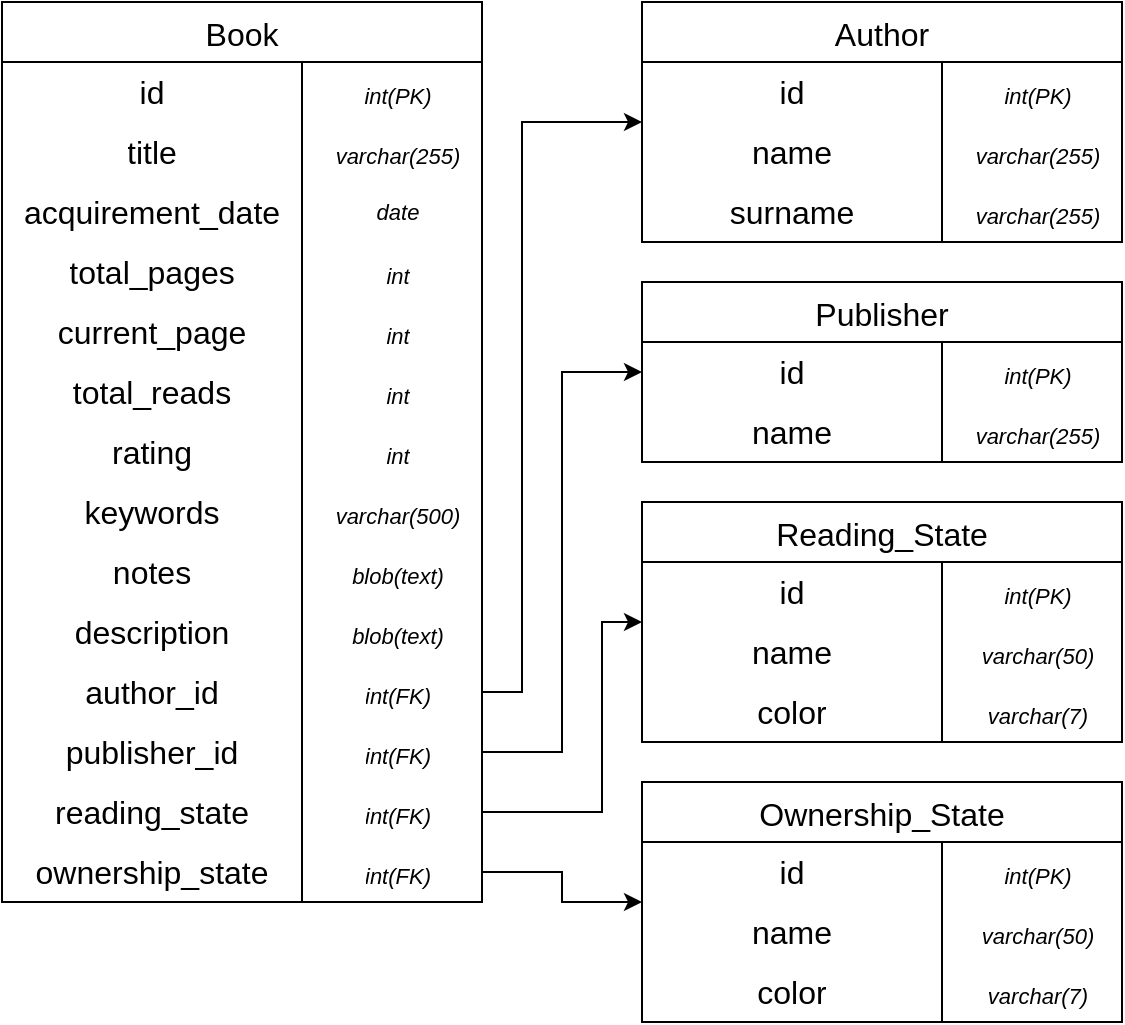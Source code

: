 <mxfile version="26.0.5">
  <diagram id="C5RBs43oDa-KdzZeNtuy" name="Page-1">
    <mxGraphModel dx="958" dy="546" grid="1" gridSize="10" guides="1" tooltips="1" connect="1" arrows="1" fold="1" page="1" pageScale="1" pageWidth="827" pageHeight="1169" math="0" shadow="0">
      <root>
        <mxCell id="WIyWlLk6GJQsqaUBKTNV-0" />
        <mxCell id="WIyWlLk6GJQsqaUBKTNV-1" parent="WIyWlLk6GJQsqaUBKTNV-0" />
        <mxCell id="BmmVdBG9Hnoh0K_bWPQg-0" value="Book" style="shape=table;startSize=30;container=1;collapsible=0;childLayout=tableLayout;fixedRows=1;rowLines=0;fontStyle=0;strokeColor=default;fontSize=16;" parent="WIyWlLk6GJQsqaUBKTNV-1" vertex="1">
          <mxGeometry x="80" y="160" width="240" height="450" as="geometry" />
        </mxCell>
        <mxCell id="BmmVdBG9Hnoh0K_bWPQg-1" value="" style="shape=tableRow;horizontal=0;startSize=0;swimlaneHead=0;swimlaneBody=0;top=0;left=0;bottom=0;right=0;collapsible=0;dropTarget=0;fillColor=none;points=[[0,0.5],[1,0.5]];portConstraint=eastwest;strokeColor=inherit;fontSize=16;" parent="BmmVdBG9Hnoh0K_bWPQg-0" vertex="1">
          <mxGeometry y="30" width="240" height="30" as="geometry" />
        </mxCell>
        <mxCell id="BmmVdBG9Hnoh0K_bWPQg-2" value="id" style="shape=partialRectangle;html=1;whiteSpace=wrap;connectable=0;fillColor=none;top=0;left=0;bottom=0;right=0;overflow=hidden;pointerEvents=1;strokeColor=inherit;fontSize=16;" parent="BmmVdBG9Hnoh0K_bWPQg-1" vertex="1">
          <mxGeometry width="150" height="30" as="geometry">
            <mxRectangle width="150" height="30" as="alternateBounds" />
          </mxGeometry>
        </mxCell>
        <mxCell id="BmmVdBG9Hnoh0K_bWPQg-3" value="&lt;font style=&quot;font-size: 11px;&quot;&gt;&lt;i&gt;int(PK)&lt;/i&gt;&lt;/font&gt;" style="shape=partialRectangle;html=1;whiteSpace=wrap;connectable=0;fillColor=none;top=0;left=0;bottom=0;right=0;align=center;spacingLeft=6;overflow=hidden;strokeColor=inherit;fontSize=16;" parent="BmmVdBG9Hnoh0K_bWPQg-1" vertex="1">
          <mxGeometry x="150" width="90" height="30" as="geometry">
            <mxRectangle width="90" height="30" as="alternateBounds" />
          </mxGeometry>
        </mxCell>
        <mxCell id="BmmVdBG9Hnoh0K_bWPQg-4" value="" style="shape=tableRow;horizontal=0;startSize=0;swimlaneHead=0;swimlaneBody=0;top=0;left=0;bottom=0;right=0;collapsible=0;dropTarget=0;fillColor=none;points=[[0,0.5],[1,0.5]];portConstraint=eastwest;strokeColor=inherit;fontSize=16;" parent="BmmVdBG9Hnoh0K_bWPQg-0" vertex="1">
          <mxGeometry y="60" width="240" height="30" as="geometry" />
        </mxCell>
        <mxCell id="BmmVdBG9Hnoh0K_bWPQg-5" value="title" style="shape=partialRectangle;html=1;whiteSpace=wrap;connectable=0;fillColor=none;top=0;left=0;bottom=0;right=0;overflow=hidden;strokeColor=inherit;fontSize=16;" parent="BmmVdBG9Hnoh0K_bWPQg-4" vertex="1">
          <mxGeometry width="150" height="30" as="geometry">
            <mxRectangle width="150" height="30" as="alternateBounds" />
          </mxGeometry>
        </mxCell>
        <mxCell id="BmmVdBG9Hnoh0K_bWPQg-6" value="&lt;font style=&quot;line-height: 100%; font-size: 11px;&quot;&gt;&lt;i&gt;varchar(255)&lt;/i&gt;&lt;/font&gt;" style="shape=partialRectangle;html=1;whiteSpace=wrap;connectable=0;fillColor=none;top=0;left=0;bottom=0;right=0;align=center;spacingLeft=6;overflow=hidden;strokeColor=inherit;fontSize=16;" parent="BmmVdBG9Hnoh0K_bWPQg-4" vertex="1">
          <mxGeometry x="150" width="90" height="30" as="geometry">
            <mxRectangle width="90" height="30" as="alternateBounds" />
          </mxGeometry>
        </mxCell>
        <mxCell id="BmmVdBG9Hnoh0K_bWPQg-25" value="" style="shape=tableRow;horizontal=0;startSize=0;swimlaneHead=0;swimlaneBody=0;top=0;left=0;bottom=0;right=0;collapsible=0;dropTarget=0;fillColor=none;points=[[0,0.5],[1,0.5]];portConstraint=eastwest;strokeColor=inherit;fontSize=16;" parent="BmmVdBG9Hnoh0K_bWPQg-0" vertex="1">
          <mxGeometry y="90" width="240" height="30" as="geometry" />
        </mxCell>
        <mxCell id="BmmVdBG9Hnoh0K_bWPQg-26" value="acquirement_date" style="shape=partialRectangle;html=1;whiteSpace=wrap;connectable=0;fillColor=none;top=0;left=0;bottom=0;right=0;overflow=hidden;pointerEvents=1;strokeColor=inherit;fontSize=16;" parent="BmmVdBG9Hnoh0K_bWPQg-25" vertex="1">
          <mxGeometry width="150" height="30" as="geometry">
            <mxRectangle width="150" height="30" as="alternateBounds" />
          </mxGeometry>
        </mxCell>
        <mxCell id="BmmVdBG9Hnoh0K_bWPQg-27" value="date" style="shape=partialRectangle;html=1;whiteSpace=wrap;connectable=0;fillColor=none;top=0;left=0;bottom=0;right=0;align=center;spacingLeft=6;overflow=hidden;strokeColor=inherit;horizontal=1;labelPosition=center;verticalLabelPosition=middle;verticalAlign=middle;spacing=0;fontStyle=2;fontSize=11;" parent="BmmVdBG9Hnoh0K_bWPQg-25" vertex="1">
          <mxGeometry x="150" width="90" height="30" as="geometry">
            <mxRectangle width="90" height="30" as="alternateBounds" />
          </mxGeometry>
        </mxCell>
        <mxCell id="BmmVdBG9Hnoh0K_bWPQg-28" value="" style="shape=tableRow;horizontal=0;startSize=0;swimlaneHead=0;swimlaneBody=0;top=0;left=0;bottom=0;right=0;collapsible=0;dropTarget=0;fillColor=none;points=[[0,0.5],[1,0.5]];portConstraint=eastwest;strokeColor=inherit;fontSize=16;" parent="BmmVdBG9Hnoh0K_bWPQg-0" vertex="1">
          <mxGeometry y="120" width="240" height="30" as="geometry" />
        </mxCell>
        <mxCell id="BmmVdBG9Hnoh0K_bWPQg-29" value="total_pages" style="shape=partialRectangle;html=1;whiteSpace=wrap;connectable=0;fillColor=none;top=0;left=0;bottom=0;right=0;overflow=hidden;pointerEvents=1;strokeColor=inherit;fontSize=16;" parent="BmmVdBG9Hnoh0K_bWPQg-28" vertex="1">
          <mxGeometry width="150" height="30" as="geometry">
            <mxRectangle width="150" height="30" as="alternateBounds" />
          </mxGeometry>
        </mxCell>
        <mxCell id="BmmVdBG9Hnoh0K_bWPQg-30" value="&lt;span style=&quot;font-size: 11px;&quot;&gt;&lt;i&gt;int&lt;/i&gt;&lt;/span&gt;" style="shape=partialRectangle;html=1;whiteSpace=wrap;connectable=0;fillColor=none;top=0;left=0;bottom=0;right=0;align=center;spacingLeft=6;overflow=hidden;strokeColor=inherit;fontSize=16;" parent="BmmVdBG9Hnoh0K_bWPQg-28" vertex="1">
          <mxGeometry x="150" width="90" height="30" as="geometry">
            <mxRectangle width="90" height="30" as="alternateBounds" />
          </mxGeometry>
        </mxCell>
        <mxCell id="0TIt2a20SSgYnjcfacMC-19" value="" style="shape=tableRow;horizontal=0;startSize=0;swimlaneHead=0;swimlaneBody=0;top=0;left=0;bottom=0;right=0;collapsible=0;dropTarget=0;fillColor=none;points=[[0,0.5],[1,0.5]];portConstraint=eastwest;strokeColor=inherit;fontSize=16;" parent="BmmVdBG9Hnoh0K_bWPQg-0" vertex="1">
          <mxGeometry y="150" width="240" height="30" as="geometry" />
        </mxCell>
        <mxCell id="0TIt2a20SSgYnjcfacMC-20" value="current_page" style="shape=partialRectangle;html=1;whiteSpace=wrap;connectable=0;fillColor=none;top=0;left=0;bottom=0;right=0;overflow=hidden;pointerEvents=1;strokeColor=inherit;fontSize=16;" parent="0TIt2a20SSgYnjcfacMC-19" vertex="1">
          <mxGeometry width="150" height="30" as="geometry">
            <mxRectangle width="150" height="30" as="alternateBounds" />
          </mxGeometry>
        </mxCell>
        <mxCell id="0TIt2a20SSgYnjcfacMC-21" value="&lt;span style=&quot;font-size: 11px;&quot;&gt;&lt;i&gt;int&lt;/i&gt;&lt;/span&gt;" style="shape=partialRectangle;html=1;whiteSpace=wrap;connectable=0;fillColor=none;top=0;left=0;bottom=0;right=0;align=center;spacingLeft=6;overflow=hidden;strokeColor=inherit;fontSize=16;" parent="0TIt2a20SSgYnjcfacMC-19" vertex="1">
          <mxGeometry x="150" width="90" height="30" as="geometry">
            <mxRectangle width="90" height="30" as="alternateBounds" />
          </mxGeometry>
        </mxCell>
        <mxCell id="0TIt2a20SSgYnjcfacMC-33" value="" style="shape=tableRow;horizontal=0;startSize=0;swimlaneHead=0;swimlaneBody=0;top=0;left=0;bottom=0;right=0;collapsible=0;dropTarget=0;fillColor=none;points=[[0,0.5],[1,0.5]];portConstraint=eastwest;strokeColor=inherit;fontSize=16;" parent="BmmVdBG9Hnoh0K_bWPQg-0" vertex="1">
          <mxGeometry y="180" width="240" height="30" as="geometry" />
        </mxCell>
        <mxCell id="0TIt2a20SSgYnjcfacMC-34" value="total_reads" style="shape=partialRectangle;html=1;whiteSpace=wrap;connectable=0;fillColor=none;top=0;left=0;bottom=0;right=0;overflow=hidden;pointerEvents=1;strokeColor=inherit;fontSize=16;" parent="0TIt2a20SSgYnjcfacMC-33" vertex="1">
          <mxGeometry width="150" height="30" as="geometry">
            <mxRectangle width="150" height="30" as="alternateBounds" />
          </mxGeometry>
        </mxCell>
        <mxCell id="0TIt2a20SSgYnjcfacMC-35" value="&lt;span style=&quot;font-size: 11px;&quot;&gt;&lt;i&gt;int&lt;/i&gt;&lt;/span&gt;" style="shape=partialRectangle;html=1;whiteSpace=wrap;connectable=0;fillColor=none;top=0;left=0;bottom=0;right=0;align=center;spacingLeft=6;overflow=hidden;strokeColor=inherit;fontSize=16;" parent="0TIt2a20SSgYnjcfacMC-33" vertex="1">
          <mxGeometry x="150" width="90" height="30" as="geometry">
            <mxRectangle width="90" height="30" as="alternateBounds" />
          </mxGeometry>
        </mxCell>
        <mxCell id="d-KpZCWHNOxSqZJzW0CA-3" value="" style="shape=tableRow;horizontal=0;startSize=0;swimlaneHead=0;swimlaneBody=0;top=0;left=0;bottom=0;right=0;collapsible=0;dropTarget=0;fillColor=none;points=[[0,0.5],[1,0.5]];portConstraint=eastwest;strokeColor=inherit;fontSize=16;" parent="BmmVdBG9Hnoh0K_bWPQg-0" vertex="1">
          <mxGeometry y="210" width="240" height="30" as="geometry" />
        </mxCell>
        <mxCell id="d-KpZCWHNOxSqZJzW0CA-4" value="rating" style="shape=partialRectangle;html=1;whiteSpace=wrap;connectable=0;fillColor=none;top=0;left=0;bottom=0;right=0;overflow=hidden;pointerEvents=1;strokeColor=inherit;fontSize=16;" parent="d-KpZCWHNOxSqZJzW0CA-3" vertex="1">
          <mxGeometry width="150" height="30" as="geometry">
            <mxRectangle width="150" height="30" as="alternateBounds" />
          </mxGeometry>
        </mxCell>
        <mxCell id="d-KpZCWHNOxSqZJzW0CA-5" value="&lt;span style=&quot;font-size: 11px;&quot;&gt;&lt;i&gt;int&lt;/i&gt;&lt;/span&gt;" style="shape=partialRectangle;html=1;whiteSpace=wrap;connectable=0;fillColor=none;top=0;left=0;bottom=0;right=0;align=center;spacingLeft=6;overflow=hidden;strokeColor=inherit;fontSize=16;" parent="d-KpZCWHNOxSqZJzW0CA-3" vertex="1">
          <mxGeometry x="150" width="90" height="30" as="geometry">
            <mxRectangle width="90" height="30" as="alternateBounds" />
          </mxGeometry>
        </mxCell>
        <mxCell id="0TIt2a20SSgYnjcfacMC-25" value="" style="shape=tableRow;horizontal=0;startSize=0;swimlaneHead=0;swimlaneBody=0;top=0;left=0;bottom=0;right=0;collapsible=0;dropTarget=0;fillColor=none;points=[[0,0.5],[1,0.5]];portConstraint=eastwest;strokeColor=inherit;fontSize=16;" parent="BmmVdBG9Hnoh0K_bWPQg-0" vertex="1">
          <mxGeometry y="240" width="240" height="30" as="geometry" />
        </mxCell>
        <mxCell id="0TIt2a20SSgYnjcfacMC-26" value="keywords" style="shape=partialRectangle;html=1;whiteSpace=wrap;connectable=0;fillColor=none;top=0;left=0;bottom=0;right=0;overflow=hidden;pointerEvents=1;strokeColor=inherit;fontSize=16;" parent="0TIt2a20SSgYnjcfacMC-25" vertex="1">
          <mxGeometry width="150" height="30" as="geometry">
            <mxRectangle width="150" height="30" as="alternateBounds" />
          </mxGeometry>
        </mxCell>
        <mxCell id="0TIt2a20SSgYnjcfacMC-27" value="&lt;span style=&quot;font-size: 11px;&quot;&gt;&lt;i&gt;varchar(500)&lt;/i&gt;&lt;/span&gt;" style="shape=partialRectangle;html=1;whiteSpace=wrap;connectable=0;fillColor=none;top=0;left=0;bottom=0;right=0;align=center;spacingLeft=6;overflow=hidden;strokeColor=inherit;fontSize=16;" parent="0TIt2a20SSgYnjcfacMC-25" vertex="1">
          <mxGeometry x="150" width="90" height="30" as="geometry">
            <mxRectangle width="90" height="30" as="alternateBounds" />
          </mxGeometry>
        </mxCell>
        <mxCell id="d-KpZCWHNOxSqZJzW0CA-0" value="" style="shape=tableRow;horizontal=0;startSize=0;swimlaneHead=0;swimlaneBody=0;top=0;left=0;bottom=0;right=0;collapsible=0;dropTarget=0;fillColor=none;points=[[0,0.5],[1,0.5]];portConstraint=eastwest;strokeColor=inherit;fontSize=16;" parent="BmmVdBG9Hnoh0K_bWPQg-0" vertex="1">
          <mxGeometry y="270" width="240" height="30" as="geometry" />
        </mxCell>
        <mxCell id="d-KpZCWHNOxSqZJzW0CA-1" value="notes" style="shape=partialRectangle;html=1;whiteSpace=wrap;connectable=0;fillColor=none;top=0;left=0;bottom=0;right=0;overflow=hidden;pointerEvents=1;strokeColor=inherit;fontSize=16;" parent="d-KpZCWHNOxSqZJzW0CA-0" vertex="1">
          <mxGeometry width="150" height="30" as="geometry">
            <mxRectangle width="150" height="30" as="alternateBounds" />
          </mxGeometry>
        </mxCell>
        <mxCell id="d-KpZCWHNOxSqZJzW0CA-2" value="&lt;span style=&quot;font-size: 11px;&quot;&gt;&lt;i&gt;blob(text)&lt;/i&gt;&lt;/span&gt;" style="shape=partialRectangle;html=1;whiteSpace=wrap;connectable=0;fillColor=none;top=0;left=0;bottom=0;right=0;align=center;spacingLeft=6;overflow=hidden;strokeColor=inherit;fontSize=16;" parent="d-KpZCWHNOxSqZJzW0CA-0" vertex="1">
          <mxGeometry x="150" width="90" height="30" as="geometry">
            <mxRectangle width="90" height="30" as="alternateBounds" />
          </mxGeometry>
        </mxCell>
        <mxCell id="0TIt2a20SSgYnjcfacMC-30" value="" style="shape=tableRow;horizontal=0;startSize=0;swimlaneHead=0;swimlaneBody=0;top=0;left=0;bottom=0;right=0;collapsible=0;dropTarget=0;fillColor=none;points=[[0,0.5],[1,0.5]];portConstraint=eastwest;strokeColor=inherit;fontSize=16;" parent="BmmVdBG9Hnoh0K_bWPQg-0" vertex="1">
          <mxGeometry y="300" width="240" height="30" as="geometry" />
        </mxCell>
        <mxCell id="0TIt2a20SSgYnjcfacMC-31" value="description" style="shape=partialRectangle;html=1;whiteSpace=wrap;connectable=0;fillColor=none;top=0;left=0;bottom=0;right=0;overflow=hidden;pointerEvents=1;strokeColor=inherit;fontSize=16;" parent="0TIt2a20SSgYnjcfacMC-30" vertex="1">
          <mxGeometry width="150" height="30" as="geometry">
            <mxRectangle width="150" height="30" as="alternateBounds" />
          </mxGeometry>
        </mxCell>
        <mxCell id="0TIt2a20SSgYnjcfacMC-32" value="&lt;span style=&quot;font-size: 11px;&quot;&gt;&lt;i&gt;blob(text)&lt;/i&gt;&lt;/span&gt;" style="shape=partialRectangle;html=1;whiteSpace=wrap;connectable=0;fillColor=none;top=0;left=0;bottom=0;right=0;align=center;spacingLeft=6;overflow=hidden;strokeColor=inherit;fontSize=16;" parent="0TIt2a20SSgYnjcfacMC-30" vertex="1">
          <mxGeometry x="150" width="90" height="30" as="geometry">
            <mxRectangle width="90" height="30" as="alternateBounds" />
          </mxGeometry>
        </mxCell>
        <mxCell id="BmmVdBG9Hnoh0K_bWPQg-10" value="" style="shape=tableRow;horizontal=0;startSize=0;swimlaneHead=0;swimlaneBody=0;top=0;left=0;bottom=0;right=0;collapsible=0;dropTarget=0;fillColor=none;points=[[0,0.5],[1,0.5]];portConstraint=eastwest;strokeColor=inherit;fontSize=16;" parent="BmmVdBG9Hnoh0K_bWPQg-0" vertex="1">
          <mxGeometry y="330" width="240" height="30" as="geometry" />
        </mxCell>
        <mxCell id="BmmVdBG9Hnoh0K_bWPQg-11" value="author_id" style="shape=partialRectangle;html=1;whiteSpace=wrap;connectable=0;fillColor=none;top=0;left=0;bottom=0;right=0;overflow=hidden;pointerEvents=1;strokeColor=inherit;fontSize=16;" parent="BmmVdBG9Hnoh0K_bWPQg-10" vertex="1">
          <mxGeometry width="150" height="30" as="geometry">
            <mxRectangle width="150" height="30" as="alternateBounds" />
          </mxGeometry>
        </mxCell>
        <mxCell id="BmmVdBG9Hnoh0K_bWPQg-12" value="&lt;span style=&quot;font-size: 11px;&quot;&gt;&lt;i&gt;int(FK)&lt;/i&gt;&lt;/span&gt;" style="shape=partialRectangle;html=1;whiteSpace=wrap;connectable=0;fillColor=none;top=0;left=0;bottom=0;right=0;align=center;spacingLeft=6;overflow=hidden;strokeColor=inherit;fontSize=16;" parent="BmmVdBG9Hnoh0K_bWPQg-10" vertex="1">
          <mxGeometry x="150" width="90" height="30" as="geometry">
            <mxRectangle width="90" height="30" as="alternateBounds" />
          </mxGeometry>
        </mxCell>
        <mxCell id="BmmVdBG9Hnoh0K_bWPQg-47" value="" style="shape=tableRow;horizontal=0;startSize=0;swimlaneHead=0;swimlaneBody=0;top=0;left=0;bottom=0;right=0;collapsible=0;dropTarget=0;fillColor=none;points=[[0,0.5],[1,0.5]];portConstraint=eastwest;strokeColor=inherit;fontSize=16;" parent="BmmVdBG9Hnoh0K_bWPQg-0" vertex="1">
          <mxGeometry y="360" width="240" height="30" as="geometry" />
        </mxCell>
        <mxCell id="BmmVdBG9Hnoh0K_bWPQg-48" value="publisher_id" style="shape=partialRectangle;html=1;whiteSpace=wrap;connectable=0;fillColor=none;top=0;left=0;bottom=0;right=0;overflow=hidden;pointerEvents=1;strokeColor=inherit;fontSize=16;" parent="BmmVdBG9Hnoh0K_bWPQg-47" vertex="1">
          <mxGeometry width="150" height="30" as="geometry">
            <mxRectangle width="150" height="30" as="alternateBounds" />
          </mxGeometry>
        </mxCell>
        <mxCell id="BmmVdBG9Hnoh0K_bWPQg-49" value="&lt;span style=&quot;font-size: 11px;&quot;&gt;&lt;i&gt;int(FK)&lt;/i&gt;&lt;/span&gt;" style="shape=partialRectangle;html=1;whiteSpace=wrap;connectable=0;fillColor=none;top=0;left=0;bottom=0;right=0;align=center;spacingLeft=6;overflow=hidden;strokeColor=inherit;fontSize=16;" parent="BmmVdBG9Hnoh0K_bWPQg-47" vertex="1">
          <mxGeometry x="150" width="90" height="30" as="geometry">
            <mxRectangle width="90" height="30" as="alternateBounds" />
          </mxGeometry>
        </mxCell>
        <mxCell id="QoAVSWAL-9y2Xfi0LNZZ-0" value="" style="shape=tableRow;horizontal=0;startSize=0;swimlaneHead=0;swimlaneBody=0;top=0;left=0;bottom=0;right=0;collapsible=0;dropTarget=0;fillColor=none;points=[[0,0.5],[1,0.5]];portConstraint=eastwest;strokeColor=inherit;fontSize=16;" parent="BmmVdBG9Hnoh0K_bWPQg-0" vertex="1">
          <mxGeometry y="390" width="240" height="30" as="geometry" />
        </mxCell>
        <mxCell id="QoAVSWAL-9y2Xfi0LNZZ-1" value="reading_state" style="shape=partialRectangle;html=1;whiteSpace=wrap;connectable=0;fillColor=none;top=0;left=0;bottom=0;right=0;overflow=hidden;pointerEvents=1;strokeColor=inherit;fontSize=16;" parent="QoAVSWAL-9y2Xfi0LNZZ-0" vertex="1">
          <mxGeometry width="150" height="30" as="geometry">
            <mxRectangle width="150" height="30" as="alternateBounds" />
          </mxGeometry>
        </mxCell>
        <mxCell id="QoAVSWAL-9y2Xfi0LNZZ-2" value="&lt;span style=&quot;font-size: 11px;&quot;&gt;&lt;i&gt;int(FK)&lt;/i&gt;&lt;/span&gt;" style="shape=partialRectangle;html=1;whiteSpace=wrap;connectable=0;fillColor=none;top=0;left=0;bottom=0;right=0;align=center;spacingLeft=6;overflow=hidden;strokeColor=inherit;fontSize=16;" parent="QoAVSWAL-9y2Xfi0LNZZ-0" vertex="1">
          <mxGeometry x="150" width="90" height="30" as="geometry">
            <mxRectangle width="90" height="30" as="alternateBounds" />
          </mxGeometry>
        </mxCell>
        <mxCell id="yW8Poy6Iak20q5tQlsHa-0" value="" style="shape=tableRow;horizontal=0;startSize=0;swimlaneHead=0;swimlaneBody=0;top=0;left=0;bottom=0;right=0;collapsible=0;dropTarget=0;fillColor=none;points=[[0,0.5],[1,0.5]];portConstraint=eastwest;strokeColor=inherit;fontSize=16;" vertex="1" parent="BmmVdBG9Hnoh0K_bWPQg-0">
          <mxGeometry y="420" width="240" height="30" as="geometry" />
        </mxCell>
        <mxCell id="yW8Poy6Iak20q5tQlsHa-1" value="ownership_state" style="shape=partialRectangle;html=1;whiteSpace=wrap;connectable=0;fillColor=none;top=0;left=0;bottom=0;right=0;overflow=hidden;pointerEvents=1;strokeColor=inherit;fontSize=16;" vertex="1" parent="yW8Poy6Iak20q5tQlsHa-0">
          <mxGeometry width="150" height="30" as="geometry">
            <mxRectangle width="150" height="30" as="alternateBounds" />
          </mxGeometry>
        </mxCell>
        <mxCell id="yW8Poy6Iak20q5tQlsHa-2" value="&lt;span style=&quot;font-size: 11px;&quot;&gt;&lt;i&gt;int(FK)&lt;/i&gt;&lt;/span&gt;" style="shape=partialRectangle;html=1;whiteSpace=wrap;connectable=0;fillColor=none;top=0;left=0;bottom=0;right=0;align=center;spacingLeft=6;overflow=hidden;strokeColor=inherit;fontSize=16;" vertex="1" parent="yW8Poy6Iak20q5tQlsHa-0">
          <mxGeometry x="150" width="90" height="30" as="geometry">
            <mxRectangle width="90" height="30" as="alternateBounds" />
          </mxGeometry>
        </mxCell>
        <mxCell id="BmmVdBG9Hnoh0K_bWPQg-13" value="Author" style="shape=table;startSize=30;container=1;collapsible=0;childLayout=tableLayout;fixedRows=1;rowLines=0;fontStyle=0;strokeColor=default;fontSize=16;" parent="WIyWlLk6GJQsqaUBKTNV-1" vertex="1">
          <mxGeometry x="400" y="160" width="240" height="120" as="geometry" />
        </mxCell>
        <mxCell id="BmmVdBG9Hnoh0K_bWPQg-14" value="" style="shape=tableRow;horizontal=0;startSize=0;swimlaneHead=0;swimlaneBody=0;top=0;left=0;bottom=0;right=0;collapsible=0;dropTarget=0;fillColor=none;points=[[0,0.5],[1,0.5]];portConstraint=eastwest;strokeColor=inherit;fontSize=16;" parent="BmmVdBG9Hnoh0K_bWPQg-13" vertex="1">
          <mxGeometry y="30" width="240" height="30" as="geometry" />
        </mxCell>
        <mxCell id="BmmVdBG9Hnoh0K_bWPQg-15" value="id" style="shape=partialRectangle;html=1;whiteSpace=wrap;connectable=0;fillColor=none;top=0;left=0;bottom=0;right=0;overflow=hidden;pointerEvents=1;strokeColor=inherit;fontSize=16;" parent="BmmVdBG9Hnoh0K_bWPQg-14" vertex="1">
          <mxGeometry width="150" height="30" as="geometry">
            <mxRectangle width="150" height="30" as="alternateBounds" />
          </mxGeometry>
        </mxCell>
        <mxCell id="BmmVdBG9Hnoh0K_bWPQg-16" value="&lt;font style=&quot;font-size: 11px;&quot;&gt;&lt;i&gt;int&lt;/i&gt;&lt;/font&gt;&lt;i style=&quot;font-size: 11px; background-color: transparent; color: light-dark(rgb(0, 0, 0), rgb(255, 255, 255));&quot;&gt;(PK)&lt;/i&gt;" style="shape=partialRectangle;html=1;whiteSpace=wrap;connectable=0;fillColor=none;top=0;left=0;bottom=0;right=0;align=center;spacingLeft=6;overflow=hidden;strokeColor=inherit;fontSize=16;" parent="BmmVdBG9Hnoh0K_bWPQg-14" vertex="1">
          <mxGeometry x="150" width="90" height="30" as="geometry">
            <mxRectangle width="90" height="30" as="alternateBounds" />
          </mxGeometry>
        </mxCell>
        <mxCell id="BmmVdBG9Hnoh0K_bWPQg-17" value="" style="shape=tableRow;horizontal=0;startSize=0;swimlaneHead=0;swimlaneBody=0;top=0;left=0;bottom=0;right=0;collapsible=0;dropTarget=0;fillColor=none;points=[[0,0.5],[1,0.5]];portConstraint=eastwest;strokeColor=inherit;fontSize=16;" parent="BmmVdBG9Hnoh0K_bWPQg-13" vertex="1">
          <mxGeometry y="60" width="240" height="30" as="geometry" />
        </mxCell>
        <mxCell id="BmmVdBG9Hnoh0K_bWPQg-18" value="name" style="shape=partialRectangle;html=1;whiteSpace=wrap;connectable=0;fillColor=none;top=0;left=0;bottom=0;right=0;overflow=hidden;strokeColor=inherit;fontSize=16;" parent="BmmVdBG9Hnoh0K_bWPQg-17" vertex="1">
          <mxGeometry width="150" height="30" as="geometry">
            <mxRectangle width="150" height="30" as="alternateBounds" />
          </mxGeometry>
        </mxCell>
        <mxCell id="BmmVdBG9Hnoh0K_bWPQg-19" value="&lt;font style=&quot;line-height: 100%; font-size: 11px;&quot;&gt;&lt;i&gt;varchar(255)&lt;/i&gt;&lt;/font&gt;" style="shape=partialRectangle;html=1;whiteSpace=wrap;connectable=0;fillColor=none;top=0;left=0;bottom=0;right=0;align=center;spacingLeft=6;overflow=hidden;strokeColor=inherit;fontSize=16;" parent="BmmVdBG9Hnoh0K_bWPQg-17" vertex="1">
          <mxGeometry x="150" width="90" height="30" as="geometry">
            <mxRectangle width="90" height="30" as="alternateBounds" />
          </mxGeometry>
        </mxCell>
        <mxCell id="BmmVdBG9Hnoh0K_bWPQg-50" value="" style="shape=tableRow;horizontal=0;startSize=0;swimlaneHead=0;swimlaneBody=0;top=0;left=0;bottom=0;right=0;collapsible=0;dropTarget=0;fillColor=none;points=[[0,0.5],[1,0.5]];portConstraint=eastwest;strokeColor=inherit;fontSize=16;" parent="BmmVdBG9Hnoh0K_bWPQg-13" vertex="1">
          <mxGeometry y="90" width="240" height="30" as="geometry" />
        </mxCell>
        <mxCell id="BmmVdBG9Hnoh0K_bWPQg-51" value="sur&lt;span style=&quot;background-color: transparent; color: light-dark(rgb(0, 0, 0), rgb(255, 255, 255));&quot;&gt;name&lt;/span&gt;" style="shape=partialRectangle;html=1;whiteSpace=wrap;connectable=0;fillColor=none;top=0;left=0;bottom=0;right=0;overflow=hidden;strokeColor=inherit;fontSize=16;" parent="BmmVdBG9Hnoh0K_bWPQg-50" vertex="1">
          <mxGeometry width="150" height="30" as="geometry">
            <mxRectangle width="150" height="30" as="alternateBounds" />
          </mxGeometry>
        </mxCell>
        <mxCell id="BmmVdBG9Hnoh0K_bWPQg-52" value="&lt;font style=&quot;line-height: 100%; font-size: 11px;&quot;&gt;&lt;i&gt;varchar(255)&lt;/i&gt;&lt;/font&gt;" style="shape=partialRectangle;html=1;whiteSpace=wrap;connectable=0;fillColor=none;top=0;left=0;bottom=0;right=0;align=center;spacingLeft=6;overflow=hidden;strokeColor=inherit;fontSize=16;" parent="BmmVdBG9Hnoh0K_bWPQg-50" vertex="1">
          <mxGeometry x="150" width="90" height="30" as="geometry">
            <mxRectangle width="90" height="30" as="alternateBounds" />
          </mxGeometry>
        </mxCell>
        <mxCell id="BmmVdBG9Hnoh0K_bWPQg-53" value="Publisher" style="shape=table;startSize=30;container=1;collapsible=0;childLayout=tableLayout;fixedRows=1;rowLines=0;fontStyle=0;strokeColor=default;fontSize=16;" parent="WIyWlLk6GJQsqaUBKTNV-1" vertex="1">
          <mxGeometry x="400" y="300" width="240" height="90" as="geometry" />
        </mxCell>
        <mxCell id="BmmVdBG9Hnoh0K_bWPQg-54" value="" style="shape=tableRow;horizontal=0;startSize=0;swimlaneHead=0;swimlaneBody=0;top=0;left=0;bottom=0;right=0;collapsible=0;dropTarget=0;fillColor=none;points=[[0,0.5],[1,0.5]];portConstraint=eastwest;strokeColor=inherit;fontSize=16;" parent="BmmVdBG9Hnoh0K_bWPQg-53" vertex="1">
          <mxGeometry y="30" width="240" height="30" as="geometry" />
        </mxCell>
        <mxCell id="BmmVdBG9Hnoh0K_bWPQg-55" value="id" style="shape=partialRectangle;html=1;whiteSpace=wrap;connectable=0;fillColor=none;top=0;left=0;bottom=0;right=0;overflow=hidden;pointerEvents=1;strokeColor=inherit;fontSize=16;" parent="BmmVdBG9Hnoh0K_bWPQg-54" vertex="1">
          <mxGeometry width="150" height="30" as="geometry">
            <mxRectangle width="150" height="30" as="alternateBounds" />
          </mxGeometry>
        </mxCell>
        <mxCell id="BmmVdBG9Hnoh0K_bWPQg-56" value="&lt;font style=&quot;font-size: 11px;&quot;&gt;&lt;i&gt;int(PK)&lt;/i&gt;&lt;/font&gt;" style="shape=partialRectangle;html=1;whiteSpace=wrap;connectable=0;fillColor=none;top=0;left=0;bottom=0;right=0;align=center;spacingLeft=6;overflow=hidden;strokeColor=inherit;fontSize=16;" parent="BmmVdBG9Hnoh0K_bWPQg-54" vertex="1">
          <mxGeometry x="150" width="90" height="30" as="geometry">
            <mxRectangle width="90" height="30" as="alternateBounds" />
          </mxGeometry>
        </mxCell>
        <mxCell id="BmmVdBG9Hnoh0K_bWPQg-57" value="" style="shape=tableRow;horizontal=0;startSize=0;swimlaneHead=0;swimlaneBody=0;top=0;left=0;bottom=0;right=0;collapsible=0;dropTarget=0;fillColor=none;points=[[0,0.5],[1,0.5]];portConstraint=eastwest;strokeColor=inherit;fontSize=16;" parent="BmmVdBG9Hnoh0K_bWPQg-53" vertex="1">
          <mxGeometry y="60" width="240" height="30" as="geometry" />
        </mxCell>
        <mxCell id="BmmVdBG9Hnoh0K_bWPQg-58" value="name" style="shape=partialRectangle;html=1;whiteSpace=wrap;connectable=0;fillColor=none;top=0;left=0;bottom=0;right=0;overflow=hidden;strokeColor=inherit;fontSize=16;" parent="BmmVdBG9Hnoh0K_bWPQg-57" vertex="1">
          <mxGeometry width="150" height="30" as="geometry">
            <mxRectangle width="150" height="30" as="alternateBounds" />
          </mxGeometry>
        </mxCell>
        <mxCell id="BmmVdBG9Hnoh0K_bWPQg-59" value="&lt;font style=&quot;line-height: 100%; font-size: 11px;&quot;&gt;&lt;i&gt;varchar(255)&lt;/i&gt;&lt;/font&gt;" style="shape=partialRectangle;html=1;whiteSpace=wrap;connectable=0;fillColor=none;top=0;left=0;bottom=0;right=0;align=center;spacingLeft=6;overflow=hidden;strokeColor=inherit;fontSize=16;" parent="BmmVdBG9Hnoh0K_bWPQg-57" vertex="1">
          <mxGeometry x="150" width="90" height="30" as="geometry">
            <mxRectangle width="90" height="30" as="alternateBounds" />
          </mxGeometry>
        </mxCell>
        <mxCell id="0TIt2a20SSgYnjcfacMC-28" style="edgeStyle=orthogonalEdgeStyle;rounded=0;orthogonalLoop=1;jettySize=auto;html=1;" parent="WIyWlLk6GJQsqaUBKTNV-1" source="BmmVdBG9Hnoh0K_bWPQg-10" target="BmmVdBG9Hnoh0K_bWPQg-13" edge="1">
          <mxGeometry relative="1" as="geometry">
            <Array as="points">
              <mxPoint x="340" y="505" />
              <mxPoint x="340" y="220" />
            </Array>
          </mxGeometry>
        </mxCell>
        <mxCell id="0TIt2a20SSgYnjcfacMC-29" style="edgeStyle=orthogonalEdgeStyle;rounded=0;orthogonalLoop=1;jettySize=auto;html=1;" parent="WIyWlLk6GJQsqaUBKTNV-1" source="BmmVdBG9Hnoh0K_bWPQg-47" target="BmmVdBG9Hnoh0K_bWPQg-53" edge="1">
          <mxGeometry relative="1" as="geometry">
            <Array as="points">
              <mxPoint x="360" y="535" />
              <mxPoint x="360" y="345" />
            </Array>
          </mxGeometry>
        </mxCell>
        <mxCell id="QoAVSWAL-9y2Xfi0LNZZ-4" value="Ownership_State" style="shape=table;startSize=30;container=1;collapsible=0;childLayout=tableLayout;fixedRows=1;rowLines=0;fontStyle=0;strokeColor=default;fontSize=16;" parent="WIyWlLk6GJQsqaUBKTNV-1" vertex="1">
          <mxGeometry x="400" y="550" width="240" height="120" as="geometry" />
        </mxCell>
        <mxCell id="QoAVSWAL-9y2Xfi0LNZZ-5" value="" style="shape=tableRow;horizontal=0;startSize=0;swimlaneHead=0;swimlaneBody=0;top=0;left=0;bottom=0;right=0;collapsible=0;dropTarget=0;fillColor=none;points=[[0,0.5],[1,0.5]];portConstraint=eastwest;strokeColor=inherit;fontSize=16;" parent="QoAVSWAL-9y2Xfi0LNZZ-4" vertex="1">
          <mxGeometry y="30" width="240" height="30" as="geometry" />
        </mxCell>
        <mxCell id="QoAVSWAL-9y2Xfi0LNZZ-6" value="id" style="shape=partialRectangle;html=1;whiteSpace=wrap;connectable=0;fillColor=none;top=0;left=0;bottom=0;right=0;overflow=hidden;pointerEvents=1;strokeColor=inherit;fontSize=16;" parent="QoAVSWAL-9y2Xfi0LNZZ-5" vertex="1">
          <mxGeometry width="150" height="30" as="geometry">
            <mxRectangle width="150" height="30" as="alternateBounds" />
          </mxGeometry>
        </mxCell>
        <mxCell id="QoAVSWAL-9y2Xfi0LNZZ-7" value="&lt;font style=&quot;font-size: 11px;&quot;&gt;&lt;i&gt;int&lt;/i&gt;&lt;/font&gt;&lt;i style=&quot;font-size: 11px; background-color: transparent; color: light-dark(rgb(0, 0, 0), rgb(255, 255, 255));&quot;&gt;(PK)&lt;/i&gt;" style="shape=partialRectangle;html=1;whiteSpace=wrap;connectable=0;fillColor=none;top=0;left=0;bottom=0;right=0;align=center;spacingLeft=6;overflow=hidden;strokeColor=inherit;fontSize=16;" parent="QoAVSWAL-9y2Xfi0LNZZ-5" vertex="1">
          <mxGeometry x="150" width="90" height="30" as="geometry">
            <mxRectangle width="90" height="30" as="alternateBounds" />
          </mxGeometry>
        </mxCell>
        <mxCell id="QoAVSWAL-9y2Xfi0LNZZ-8" value="" style="shape=tableRow;horizontal=0;startSize=0;swimlaneHead=0;swimlaneBody=0;top=0;left=0;bottom=0;right=0;collapsible=0;dropTarget=0;fillColor=none;points=[[0,0.5],[1,0.5]];portConstraint=eastwest;strokeColor=inherit;fontSize=16;" parent="QoAVSWAL-9y2Xfi0LNZZ-4" vertex="1">
          <mxGeometry y="60" width="240" height="30" as="geometry" />
        </mxCell>
        <mxCell id="QoAVSWAL-9y2Xfi0LNZZ-9" value="name" style="shape=partialRectangle;html=1;whiteSpace=wrap;connectable=0;fillColor=none;top=0;left=0;bottom=0;right=0;overflow=hidden;strokeColor=inherit;fontSize=16;" parent="QoAVSWAL-9y2Xfi0LNZZ-8" vertex="1">
          <mxGeometry width="150" height="30" as="geometry">
            <mxRectangle width="150" height="30" as="alternateBounds" />
          </mxGeometry>
        </mxCell>
        <mxCell id="QoAVSWAL-9y2Xfi0LNZZ-10" value="&lt;font style=&quot;line-height: 100%; font-size: 11px;&quot;&gt;&lt;i&gt;varchar(50)&lt;/i&gt;&lt;/font&gt;" style="shape=partialRectangle;html=1;whiteSpace=wrap;connectable=0;fillColor=none;top=0;left=0;bottom=0;right=0;align=center;spacingLeft=6;overflow=hidden;strokeColor=inherit;fontSize=16;" parent="QoAVSWAL-9y2Xfi0LNZZ-8" vertex="1">
          <mxGeometry x="150" width="90" height="30" as="geometry">
            <mxRectangle width="90" height="30" as="alternateBounds" />
          </mxGeometry>
        </mxCell>
        <mxCell id="QoAVSWAL-9y2Xfi0LNZZ-11" value="" style="shape=tableRow;horizontal=0;startSize=0;swimlaneHead=0;swimlaneBody=0;top=0;left=0;bottom=0;right=0;collapsible=0;dropTarget=0;fillColor=none;points=[[0,0.5],[1,0.5]];portConstraint=eastwest;strokeColor=inherit;fontSize=16;" parent="QoAVSWAL-9y2Xfi0LNZZ-4" vertex="1">
          <mxGeometry y="90" width="240" height="30" as="geometry" />
        </mxCell>
        <mxCell id="QoAVSWAL-9y2Xfi0LNZZ-12" value="color" style="shape=partialRectangle;html=1;whiteSpace=wrap;connectable=0;fillColor=none;top=0;left=0;bottom=0;right=0;overflow=hidden;strokeColor=inherit;fontSize=16;" parent="QoAVSWAL-9y2Xfi0LNZZ-11" vertex="1">
          <mxGeometry width="150" height="30" as="geometry">
            <mxRectangle width="150" height="30" as="alternateBounds" />
          </mxGeometry>
        </mxCell>
        <mxCell id="QoAVSWAL-9y2Xfi0LNZZ-13" value="&lt;font style=&quot;line-height: 100%; font-size: 11px;&quot;&gt;&lt;i&gt;varchar(7&lt;/i&gt;&lt;/font&gt;&lt;i style=&quot;font-size: 11px; background-color: transparent; color: light-dark(rgb(0, 0, 0), rgb(255, 255, 255));&quot;&gt;)&lt;/i&gt;" style="shape=partialRectangle;html=1;whiteSpace=wrap;connectable=0;fillColor=none;top=0;left=0;bottom=0;right=0;align=center;spacingLeft=6;overflow=hidden;strokeColor=inherit;fontSize=16;" parent="QoAVSWAL-9y2Xfi0LNZZ-11" vertex="1">
          <mxGeometry x="150" width="90" height="30" as="geometry">
            <mxRectangle width="90" height="30" as="alternateBounds" />
          </mxGeometry>
        </mxCell>
        <mxCell id="yW8Poy6Iak20q5tQlsHa-3" value="Reading_State" style="shape=table;startSize=30;container=1;collapsible=0;childLayout=tableLayout;fixedRows=1;rowLines=0;fontStyle=0;strokeColor=default;fontSize=16;" vertex="1" parent="WIyWlLk6GJQsqaUBKTNV-1">
          <mxGeometry x="400" y="410" width="240" height="120" as="geometry" />
        </mxCell>
        <mxCell id="yW8Poy6Iak20q5tQlsHa-4" value="" style="shape=tableRow;horizontal=0;startSize=0;swimlaneHead=0;swimlaneBody=0;top=0;left=0;bottom=0;right=0;collapsible=0;dropTarget=0;fillColor=none;points=[[0,0.5],[1,0.5]];portConstraint=eastwest;strokeColor=inherit;fontSize=16;" vertex="1" parent="yW8Poy6Iak20q5tQlsHa-3">
          <mxGeometry y="30" width="240" height="30" as="geometry" />
        </mxCell>
        <mxCell id="yW8Poy6Iak20q5tQlsHa-5" value="id" style="shape=partialRectangle;html=1;whiteSpace=wrap;connectable=0;fillColor=none;top=0;left=0;bottom=0;right=0;overflow=hidden;pointerEvents=1;strokeColor=inherit;fontSize=16;" vertex="1" parent="yW8Poy6Iak20q5tQlsHa-4">
          <mxGeometry width="150" height="30" as="geometry">
            <mxRectangle width="150" height="30" as="alternateBounds" />
          </mxGeometry>
        </mxCell>
        <mxCell id="yW8Poy6Iak20q5tQlsHa-6" value="&lt;font style=&quot;font-size: 11px;&quot;&gt;&lt;i&gt;int&lt;/i&gt;&lt;/font&gt;&lt;i style=&quot;font-size: 11px; background-color: transparent; color: light-dark(rgb(0, 0, 0), rgb(255, 255, 255));&quot;&gt;(PK)&lt;/i&gt;" style="shape=partialRectangle;html=1;whiteSpace=wrap;connectable=0;fillColor=none;top=0;left=0;bottom=0;right=0;align=center;spacingLeft=6;overflow=hidden;strokeColor=inherit;fontSize=16;" vertex="1" parent="yW8Poy6Iak20q5tQlsHa-4">
          <mxGeometry x="150" width="90" height="30" as="geometry">
            <mxRectangle width="90" height="30" as="alternateBounds" />
          </mxGeometry>
        </mxCell>
        <mxCell id="yW8Poy6Iak20q5tQlsHa-7" value="" style="shape=tableRow;horizontal=0;startSize=0;swimlaneHead=0;swimlaneBody=0;top=0;left=0;bottom=0;right=0;collapsible=0;dropTarget=0;fillColor=none;points=[[0,0.5],[1,0.5]];portConstraint=eastwest;strokeColor=inherit;fontSize=16;" vertex="1" parent="yW8Poy6Iak20q5tQlsHa-3">
          <mxGeometry y="60" width="240" height="30" as="geometry" />
        </mxCell>
        <mxCell id="yW8Poy6Iak20q5tQlsHa-8" value="name" style="shape=partialRectangle;html=1;whiteSpace=wrap;connectable=0;fillColor=none;top=0;left=0;bottom=0;right=0;overflow=hidden;strokeColor=inherit;fontSize=16;" vertex="1" parent="yW8Poy6Iak20q5tQlsHa-7">
          <mxGeometry width="150" height="30" as="geometry">
            <mxRectangle width="150" height="30" as="alternateBounds" />
          </mxGeometry>
        </mxCell>
        <mxCell id="yW8Poy6Iak20q5tQlsHa-9" value="&lt;font style=&quot;line-height: 100%; font-size: 11px;&quot;&gt;&lt;i&gt;varchar(50)&lt;/i&gt;&lt;/font&gt;" style="shape=partialRectangle;html=1;whiteSpace=wrap;connectable=0;fillColor=none;top=0;left=0;bottom=0;right=0;align=center;spacingLeft=6;overflow=hidden;strokeColor=inherit;fontSize=16;" vertex="1" parent="yW8Poy6Iak20q5tQlsHa-7">
          <mxGeometry x="150" width="90" height="30" as="geometry">
            <mxRectangle width="90" height="30" as="alternateBounds" />
          </mxGeometry>
        </mxCell>
        <mxCell id="yW8Poy6Iak20q5tQlsHa-10" value="" style="shape=tableRow;horizontal=0;startSize=0;swimlaneHead=0;swimlaneBody=0;top=0;left=0;bottom=0;right=0;collapsible=0;dropTarget=0;fillColor=none;points=[[0,0.5],[1,0.5]];portConstraint=eastwest;strokeColor=inherit;fontSize=16;" vertex="1" parent="yW8Poy6Iak20q5tQlsHa-3">
          <mxGeometry y="90" width="240" height="30" as="geometry" />
        </mxCell>
        <mxCell id="yW8Poy6Iak20q5tQlsHa-11" value="color" style="shape=partialRectangle;html=1;whiteSpace=wrap;connectable=0;fillColor=none;top=0;left=0;bottom=0;right=0;overflow=hidden;strokeColor=inherit;fontSize=16;" vertex="1" parent="yW8Poy6Iak20q5tQlsHa-10">
          <mxGeometry width="150" height="30" as="geometry">
            <mxRectangle width="150" height="30" as="alternateBounds" />
          </mxGeometry>
        </mxCell>
        <mxCell id="yW8Poy6Iak20q5tQlsHa-12" value="&lt;font style=&quot;line-height: 100%; font-size: 11px;&quot;&gt;&lt;i&gt;varchar(7&lt;/i&gt;&lt;/font&gt;&lt;i style=&quot;font-size: 11px; background-color: transparent; color: light-dark(rgb(0, 0, 0), rgb(255, 255, 255));&quot;&gt;)&lt;/i&gt;" style="shape=partialRectangle;html=1;whiteSpace=wrap;connectable=0;fillColor=none;top=0;left=0;bottom=0;right=0;align=center;spacingLeft=6;overflow=hidden;strokeColor=inherit;fontSize=16;" vertex="1" parent="yW8Poy6Iak20q5tQlsHa-10">
          <mxGeometry x="150" width="90" height="30" as="geometry">
            <mxRectangle width="90" height="30" as="alternateBounds" />
          </mxGeometry>
        </mxCell>
        <mxCell id="yW8Poy6Iak20q5tQlsHa-13" style="edgeStyle=orthogonalEdgeStyle;rounded=0;orthogonalLoop=1;jettySize=auto;html=1;" edge="1" parent="WIyWlLk6GJQsqaUBKTNV-1" source="QoAVSWAL-9y2Xfi0LNZZ-0" target="yW8Poy6Iak20q5tQlsHa-3">
          <mxGeometry relative="1" as="geometry">
            <Array as="points">
              <mxPoint x="380" y="565" />
              <mxPoint x="380" y="470" />
            </Array>
          </mxGeometry>
        </mxCell>
        <mxCell id="yW8Poy6Iak20q5tQlsHa-14" style="edgeStyle=orthogonalEdgeStyle;rounded=0;orthogonalLoop=1;jettySize=auto;html=1;" edge="1" parent="WIyWlLk6GJQsqaUBKTNV-1" source="yW8Poy6Iak20q5tQlsHa-0" target="QoAVSWAL-9y2Xfi0LNZZ-4">
          <mxGeometry relative="1" as="geometry" />
        </mxCell>
      </root>
    </mxGraphModel>
  </diagram>
</mxfile>
